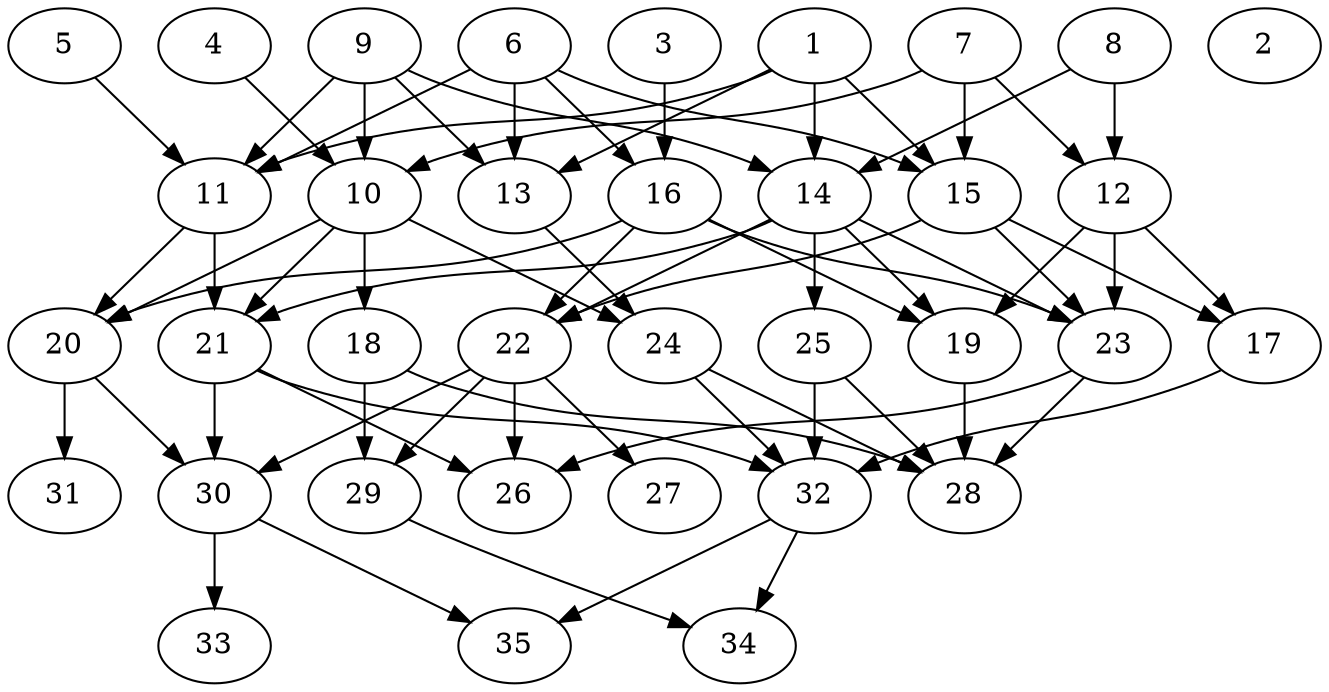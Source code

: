 // DAG (tier=2-normal, mode=data, n=35, ccr=0.441, fat=0.551, density=0.473, regular=0.534, jump=0.182, mindata=2097152, maxdata=16777216)
// DAG automatically generated by daggen at Sun Aug 24 16:33:34 2025
// /home/ermia/Project/Environments/daggen/bin/daggen --dot --ccr 0.441 --fat 0.551 --regular 0.534 --density 0.473 --jump 0.182 --mindata 2097152 --maxdata 16777216 -n 35 
digraph G {
  1 [size="120062555347164096", alpha="0.15", expect_size="60031277673582048"]
  1 -> 11 [size ="1879643456012288"]
  1 -> 13 [size ="1879643456012288"]
  1 -> 14 [size ="1879643456012288"]
  1 -> 15 [size ="1879643456012288"]
  2 [size="46386385629476264", alpha="0.01", expect_size="23193192814738132"]
  3 [size="1276311806731163271168", alpha="0.14", expect_size="638155903365581635584"]
  3 -> 16 [size ="941299536494592"]
  4 [size="1035076940436435456", alpha="0.01", expect_size="517538470218217728"]
  4 -> 10 [size ="745481575596032"]
  5 [size="747923319965070976", alpha="0.08", expect_size="373961659982535488"]
  5 -> 11 [size ="911854071185408"]
  6 [size="2247954841413609984", alpha="0.09", expect_size="1123977420706804992"]
  6 -> 11 [size ="1485646501773312"]
  6 -> 13 [size ="1485646501773312"]
  6 -> 15 [size ="1485646501773312"]
  6 -> 16 [size ="1485646501773312"]
  7 [size="3953761920147062259712", alpha="0.09", expect_size="1976880960073531129856"]
  7 -> 10 [size ="2000308574093312"]
  7 -> 12 [size ="2000308574093312"]
  7 -> 15 [size ="2000308574093312"]
  8 [size="44005833429388872", alpha="0.09", expect_size="22002916714694436"]
  8 -> 12 [size ="787657575628800"]
  8 -> 14 [size ="787657575628800"]
  9 [size="2643866897382451712", alpha="0.13", expect_size="1321933448691225856"]
  9 -> 10 [size ="1708196574003200"]
  9 -> 11 [size ="1708196574003200"]
  9 -> 13 [size ="1708196574003200"]
  9 -> 14 [size ="1708196574003200"]
  10 [size="18723035004867896", alpha="0.08", expect_size="9361517502433948"]
  10 -> 18 [size ="1574227996049408"]
  10 -> 20 [size ="1574227996049408"]
  10 -> 21 [size ="1574227996049408"]
  10 -> 24 [size ="1574227996049408"]
  11 [size="29545354755693346816", alpha="0.12", expect_size="14772677377846673408"]
  11 -> 20 [size ="76456801599488"]
  11 -> 21 [size ="76456801599488"]
  12 [size="3115534153829557731328", alpha="0.09", expect_size="1557767076914778865664"]
  12 -> 17 [size ="1706521108938752"]
  12 -> 19 [size ="1706521108938752"]
  12 -> 23 [size ="1706521108938752"]
  13 [size="1116552951893014400", alpha="0.11", expect_size="558276475946507200"]
  13 -> 24 [size ="1487880052539392"]
  14 [size="1131439052909312999424", alpha="0.10", expect_size="565719526454656499712"]
  14 -> 19 [size ="868648545681408"]
  14 -> 21 [size ="868648545681408"]
  14 -> 22 [size ="868648545681408"]
  14 -> 23 [size ="868648545681408"]
  14 -> 25 [size ="868648545681408"]
  15 [size="1512951003338765824", alpha="0.05", expect_size="756475501669382912"]
  15 -> 17 [size ="1215218180947968"]
  15 -> 22 [size ="1215218180947968"]
  15 -> 23 [size ="1215218180947968"]
  16 [size="110273800706916876288", alpha="0.01", expect_size="55136900353458438144"]
  16 -> 19 [size ="183966275469312"]
  16 -> 20 [size ="183966275469312"]
  16 -> 22 [size ="183966275469312"]
  16 -> 23 [size ="183966275469312"]
  17 [size="4006999271301651103744", alpha="0.15", expect_size="2003499635650825551872"]
  17 -> 32 [size ="2018224602349568"]
  18 [size="63433204956409824", alpha="0.20", expect_size="31716602478204912"]
  18 -> 28 [size ="1919786493673472"]
  18 -> 29 [size ="1919786493673472"]
  19 [size="3669000743097856950272", alpha="0.15", expect_size="1834500371548928475136"]
  19 -> 28 [size ="1903071856689152"]
  20 [size="35065906968017228", alpha="0.13", expect_size="17532953484008614"]
  20 -> 30 [size ="1816395566284800"]
  20 -> 31 [size ="1816395566284800"]
  21 [size="4401722722999581", alpha="0.18", expect_size="2200861361499790"]
  21 -> 26 [size ="404724465532928"]
  21 -> 30 [size ="404724465532928"]
  21 -> 32 [size ="404724465532928"]
  22 [size="3679281820048368", alpha="0.17", expect_size="1839640910024184"]
  22 -> 26 [size ="162477279019008"]
  22 -> 27 [size ="162477279019008"]
  22 -> 29 [size ="162477279019008"]
  22 -> 30 [size ="162477279019008"]
  23 [size="1227811853294564608", alpha="0.15", expect_size="613905926647282304"]
  23 -> 26 [size ="927311926919168"]
  23 -> 28 [size ="927311926919168"]
  24 [size="4190410421011522560", alpha="0.16", expect_size="2095205210505761280"]
  24 -> 28 [size ="1749623412621312"]
  24 -> 32 [size ="1749623412621312"]
  25 [size="35130826793388036", alpha="0.10", expect_size="17565413396694018"]
  25 -> 28 [size ="945925954469888"]
  25 -> 32 [size ="945925954469888"]
  26 [size="4899823140706946048", alpha="0.18", expect_size="2449911570353473024"]
  27 [size="24059096893894164", alpha="0.17", expect_size="12029548446947082"]
  28 [size="14896611940785930", alpha="0.12", expect_size="7448305970392965"]
  29 [size="4465306579938011136", alpha="0.01", expect_size="2232653289969005568"]
  29 -> 34 [size ="1813434253443072"]
  30 [size="19555206850343337984", alpha="0.13", expect_size="9777603425171668992"]
  30 -> 33 [size ="58067295141888"]
  30 -> 35 [size ="58067295141888"]
  31 [size="19600260908051316", alpha="0.03", expect_size="9800130454025658"]
  32 [size="1318952324197840128", alpha="0.07", expect_size="659476162098920064"]
  32 -> 34 [size ="1385147924480000"]
  32 -> 35 [size ="1385147924480000"]
  33 [size="48246024529587168", alpha="0.14", expect_size="24123012264793584"]
  34 [size="279498116291217056", alpha="0.04", expect_size="139749058145608528"]
  35 [size="10386854065010092", alpha="0.13", expect_size="5193427032505046"]
}